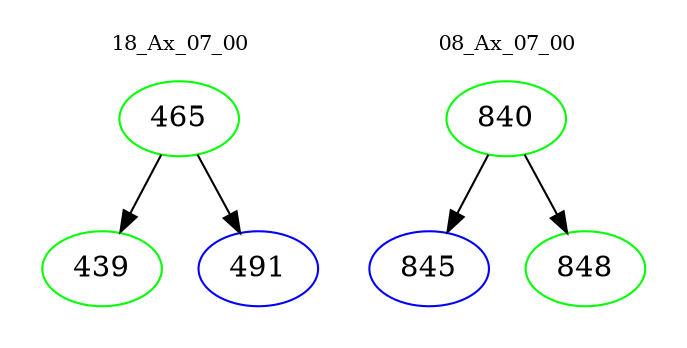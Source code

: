 digraph{
subgraph cluster_0 {
color = white
label = "18_Ax_07_00";
fontsize=10;
T0_465 [label="465", color="green"]
T0_465 -> T0_439 [color="black"]
T0_439 [label="439", color="green"]
T0_465 -> T0_491 [color="black"]
T0_491 [label="491", color="blue"]
}
subgraph cluster_1 {
color = white
label = "08_Ax_07_00";
fontsize=10;
T1_840 [label="840", color="green"]
T1_840 -> T1_845 [color="black"]
T1_845 [label="845", color="blue"]
T1_840 -> T1_848 [color="black"]
T1_848 [label="848", color="green"]
}
}

